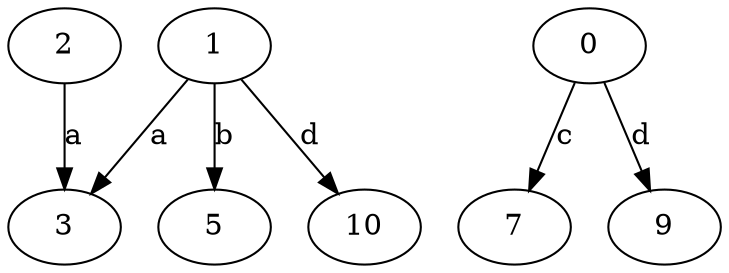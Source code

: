 strict digraph  {
2;
3;
0;
5;
7;
1;
9;
10;
2 -> 3  [label=a];
0 -> 7  [label=c];
0 -> 9  [label=d];
1 -> 3  [label=a];
1 -> 5  [label=b];
1 -> 10  [label=d];
}
